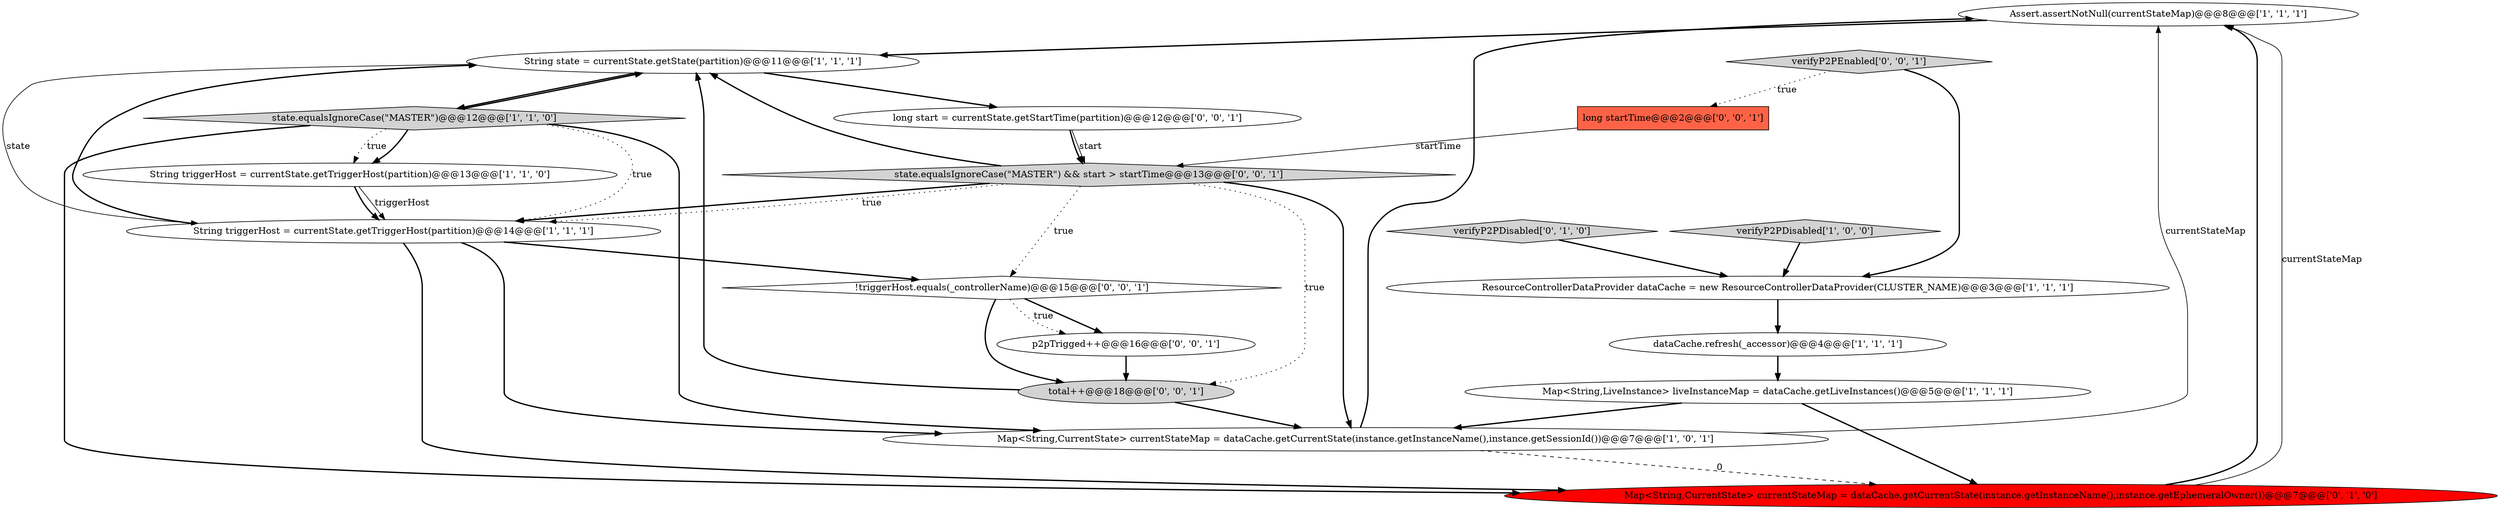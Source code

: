 digraph {
3 [style = filled, label = "Assert.assertNotNull(currentStateMap)@@@8@@@['1', '1', '1']", fillcolor = white, shape = ellipse image = "AAA0AAABBB1BBB"];
11 [style = filled, label = "verifyP2PDisabled['0', '1', '0']", fillcolor = lightgray, shape = diamond image = "AAA0AAABBB2BBB"];
4 [style = filled, label = "ResourceControllerDataProvider dataCache = new ResourceControllerDataProvider(CLUSTER_NAME)@@@3@@@['1', '1', '1']", fillcolor = white, shape = ellipse image = "AAA0AAABBB1BBB"];
6 [style = filled, label = "dataCache.refresh(_accessor)@@@4@@@['1', '1', '1']", fillcolor = white, shape = ellipse image = "AAA0AAABBB1BBB"];
10 [style = filled, label = "Map<String,CurrentState> currentStateMap = dataCache.getCurrentState(instance.getInstanceName(),instance.getEphemeralOwner())@@@7@@@['0', '1', '0']", fillcolor = red, shape = ellipse image = "AAA1AAABBB2BBB"];
2 [style = filled, label = "state.equalsIgnoreCase(\"MASTER\")@@@12@@@['1', '1', '0']", fillcolor = lightgray, shape = diamond image = "AAA0AAABBB1BBB"];
17 [style = filled, label = "p2pTrigged++@@@16@@@['0', '0', '1']", fillcolor = white, shape = ellipse image = "AAA0AAABBB3BBB"];
1 [style = filled, label = "String state = currentState.getState(partition)@@@11@@@['1', '1', '1']", fillcolor = white, shape = ellipse image = "AAA0AAABBB1BBB"];
5 [style = filled, label = "String triggerHost = currentState.getTriggerHost(partition)@@@14@@@['1', '1', '1']", fillcolor = white, shape = ellipse image = "AAA0AAABBB1BBB"];
8 [style = filled, label = "Map<String,CurrentState> currentStateMap = dataCache.getCurrentState(instance.getInstanceName(),instance.getSessionId())@@@7@@@['1', '0', '1']", fillcolor = white, shape = ellipse image = "AAA0AAABBB1BBB"];
16 [style = filled, label = "total++@@@18@@@['0', '0', '1']", fillcolor = lightgray, shape = ellipse image = "AAA0AAABBB3BBB"];
9 [style = filled, label = "String triggerHost = currentState.getTriggerHost(partition)@@@13@@@['1', '1', '0']", fillcolor = white, shape = ellipse image = "AAA0AAABBB1BBB"];
15 [style = filled, label = "long startTime@@@2@@@['0', '0', '1']", fillcolor = tomato, shape = box image = "AAA0AAABBB3BBB"];
18 [style = filled, label = "!triggerHost.equals(_controllerName)@@@15@@@['0', '0', '1']", fillcolor = white, shape = diamond image = "AAA0AAABBB3BBB"];
13 [style = filled, label = "long start = currentState.getStartTime(partition)@@@12@@@['0', '0', '1']", fillcolor = white, shape = ellipse image = "AAA0AAABBB3BBB"];
12 [style = filled, label = "state.equalsIgnoreCase(\"MASTER\") && start > startTime@@@13@@@['0', '0', '1']", fillcolor = lightgray, shape = diamond image = "AAA0AAABBB3BBB"];
0 [style = filled, label = "Map<String,LiveInstance> liveInstanceMap = dataCache.getLiveInstances()@@@5@@@['1', '1', '1']", fillcolor = white, shape = ellipse image = "AAA0AAABBB1BBB"];
14 [style = filled, label = "verifyP2PEnabled['0', '0', '1']", fillcolor = lightgray, shape = diamond image = "AAA0AAABBB3BBB"];
7 [style = filled, label = "verifyP2PDisabled['1', '0', '0']", fillcolor = lightgray, shape = diamond image = "AAA0AAABBB1BBB"];
5->10 [style = bold, label=""];
5->8 [style = bold, label=""];
8->10 [style = dashed, label="0"];
12->5 [style = bold, label=""];
3->1 [style = bold, label=""];
16->8 [style = bold, label=""];
8->3 [style = solid, label="currentStateMap"];
4->6 [style = bold, label=""];
2->1 [style = bold, label=""];
11->4 [style = bold, label=""];
8->3 [style = bold, label=""];
1->5 [style = solid, label="state"];
18->17 [style = bold, label=""];
10->3 [style = bold, label=""];
6->0 [style = bold, label=""];
5->18 [style = bold, label=""];
12->18 [style = dotted, label="true"];
2->9 [style = bold, label=""];
7->4 [style = bold, label=""];
2->10 [style = bold, label=""];
12->1 [style = bold, label=""];
1->13 [style = bold, label=""];
10->3 [style = solid, label="currentStateMap"];
5->1 [style = bold, label=""];
14->15 [style = dotted, label="true"];
0->10 [style = bold, label=""];
9->5 [style = solid, label="triggerHost"];
13->12 [style = bold, label=""];
2->9 [style = dotted, label="true"];
12->16 [style = dotted, label="true"];
16->1 [style = bold, label=""];
12->5 [style = dotted, label="true"];
12->8 [style = bold, label=""];
0->8 [style = bold, label=""];
13->12 [style = solid, label="start"];
15->12 [style = solid, label="startTime"];
9->5 [style = bold, label=""];
1->2 [style = bold, label=""];
18->17 [style = dotted, label="true"];
2->5 [style = dotted, label="true"];
17->16 [style = bold, label=""];
2->8 [style = bold, label=""];
14->4 [style = bold, label=""];
18->16 [style = bold, label=""];
}
